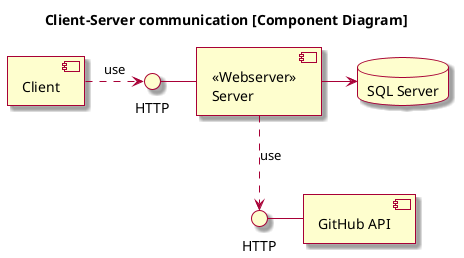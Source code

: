 @startuml

skin rose

title Client-Server communication [Component Diagram]

[Client] as C
[GitHub API] as GH
() HTTP as H
() HTTP as HT
[<<Webserver>>\nServer] as W
database "SQL Server" as DB

C .> H : use
H - W
W -> DB

W ..> HT : use
HT - GH


@enduml